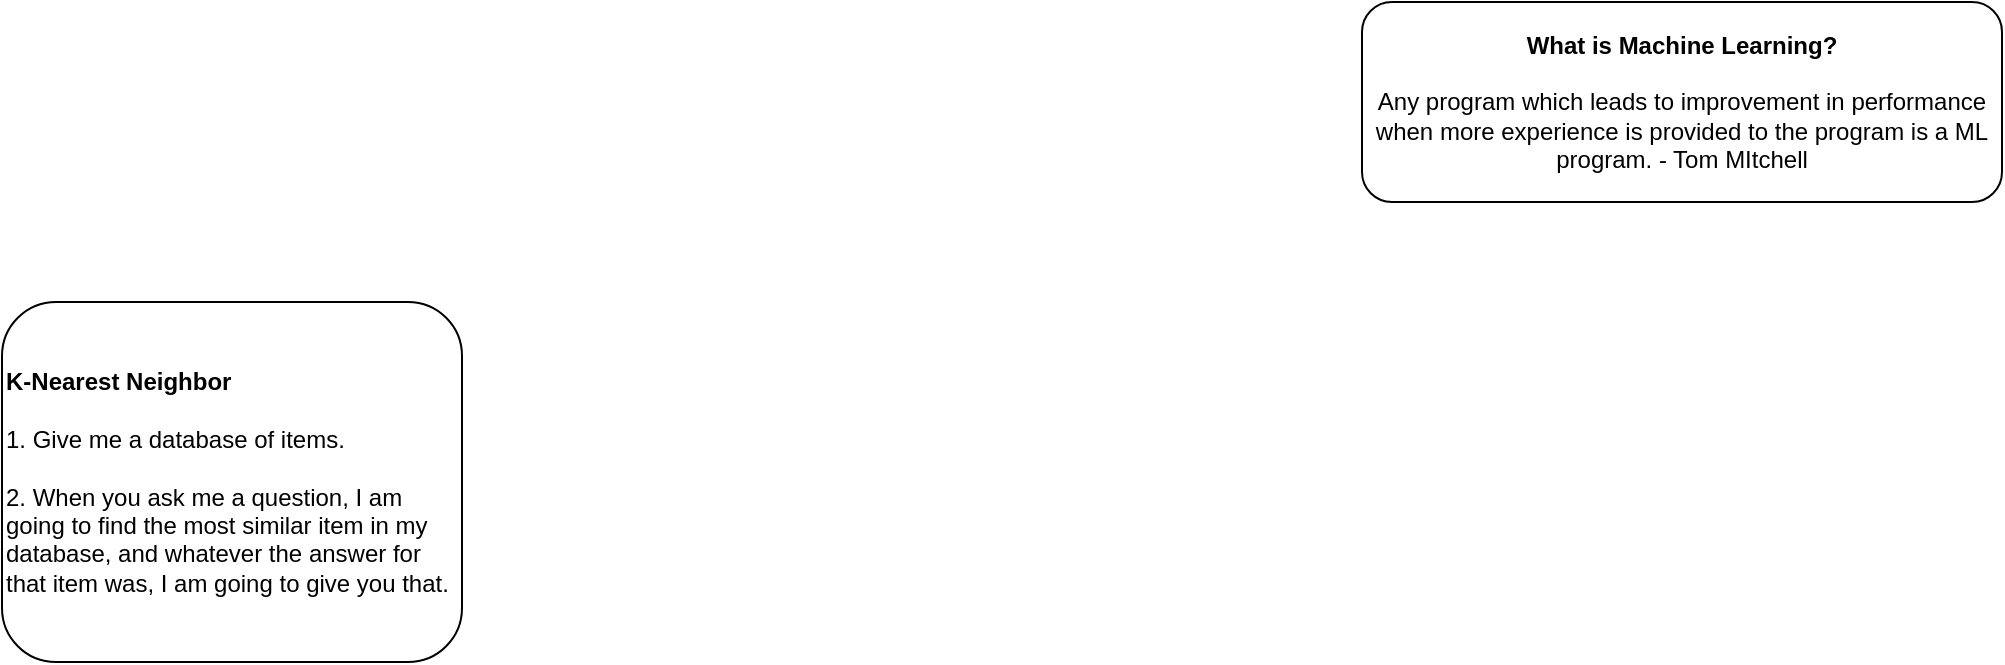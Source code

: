 <mxfile version="20.7.4" type="github">
  <diagram id="yiaCU1Vqxz6n_TdvmyUf" name="Page-1">
    <mxGraphModel dx="2284" dy="775" grid="1" gridSize="10" guides="1" tooltips="1" connect="1" arrows="1" fold="1" page="1" pageScale="1" pageWidth="850" pageHeight="1100" math="0" shadow="0">
      <root>
        <mxCell id="0" />
        <mxCell id="1" parent="0" />
        <mxCell id="5vYoBrWB2Ws82g73J6qU-2" value="&lt;b&gt;What is Machine Learning?&lt;/b&gt;&lt;br&gt;&lt;br&gt;Any program which leads to improvement in performance when more experience is provided to the program is a ML program. - Tom MItchell" style="rounded=1;whiteSpace=wrap;html=1;" vertex="1" parent="1">
          <mxGeometry x="360" y="370" width="320" height="100" as="geometry" />
        </mxCell>
        <mxCell id="5vYoBrWB2Ws82g73J6qU-3" value="&lt;b&gt;K-Nearest Neighbor&lt;/b&gt;&lt;br&gt;&lt;br&gt;1. Give me a database of items.&lt;br&gt;&lt;br&gt;2. When you ask me a question, I am going to find the most similar item in my database, and whatever the answer for that item was, I am going to give you that." style="rounded=1;whiteSpace=wrap;html=1;align=left;" vertex="1" parent="1">
          <mxGeometry x="-320" y="520" width="230" height="180" as="geometry" />
        </mxCell>
      </root>
    </mxGraphModel>
  </diagram>
</mxfile>
